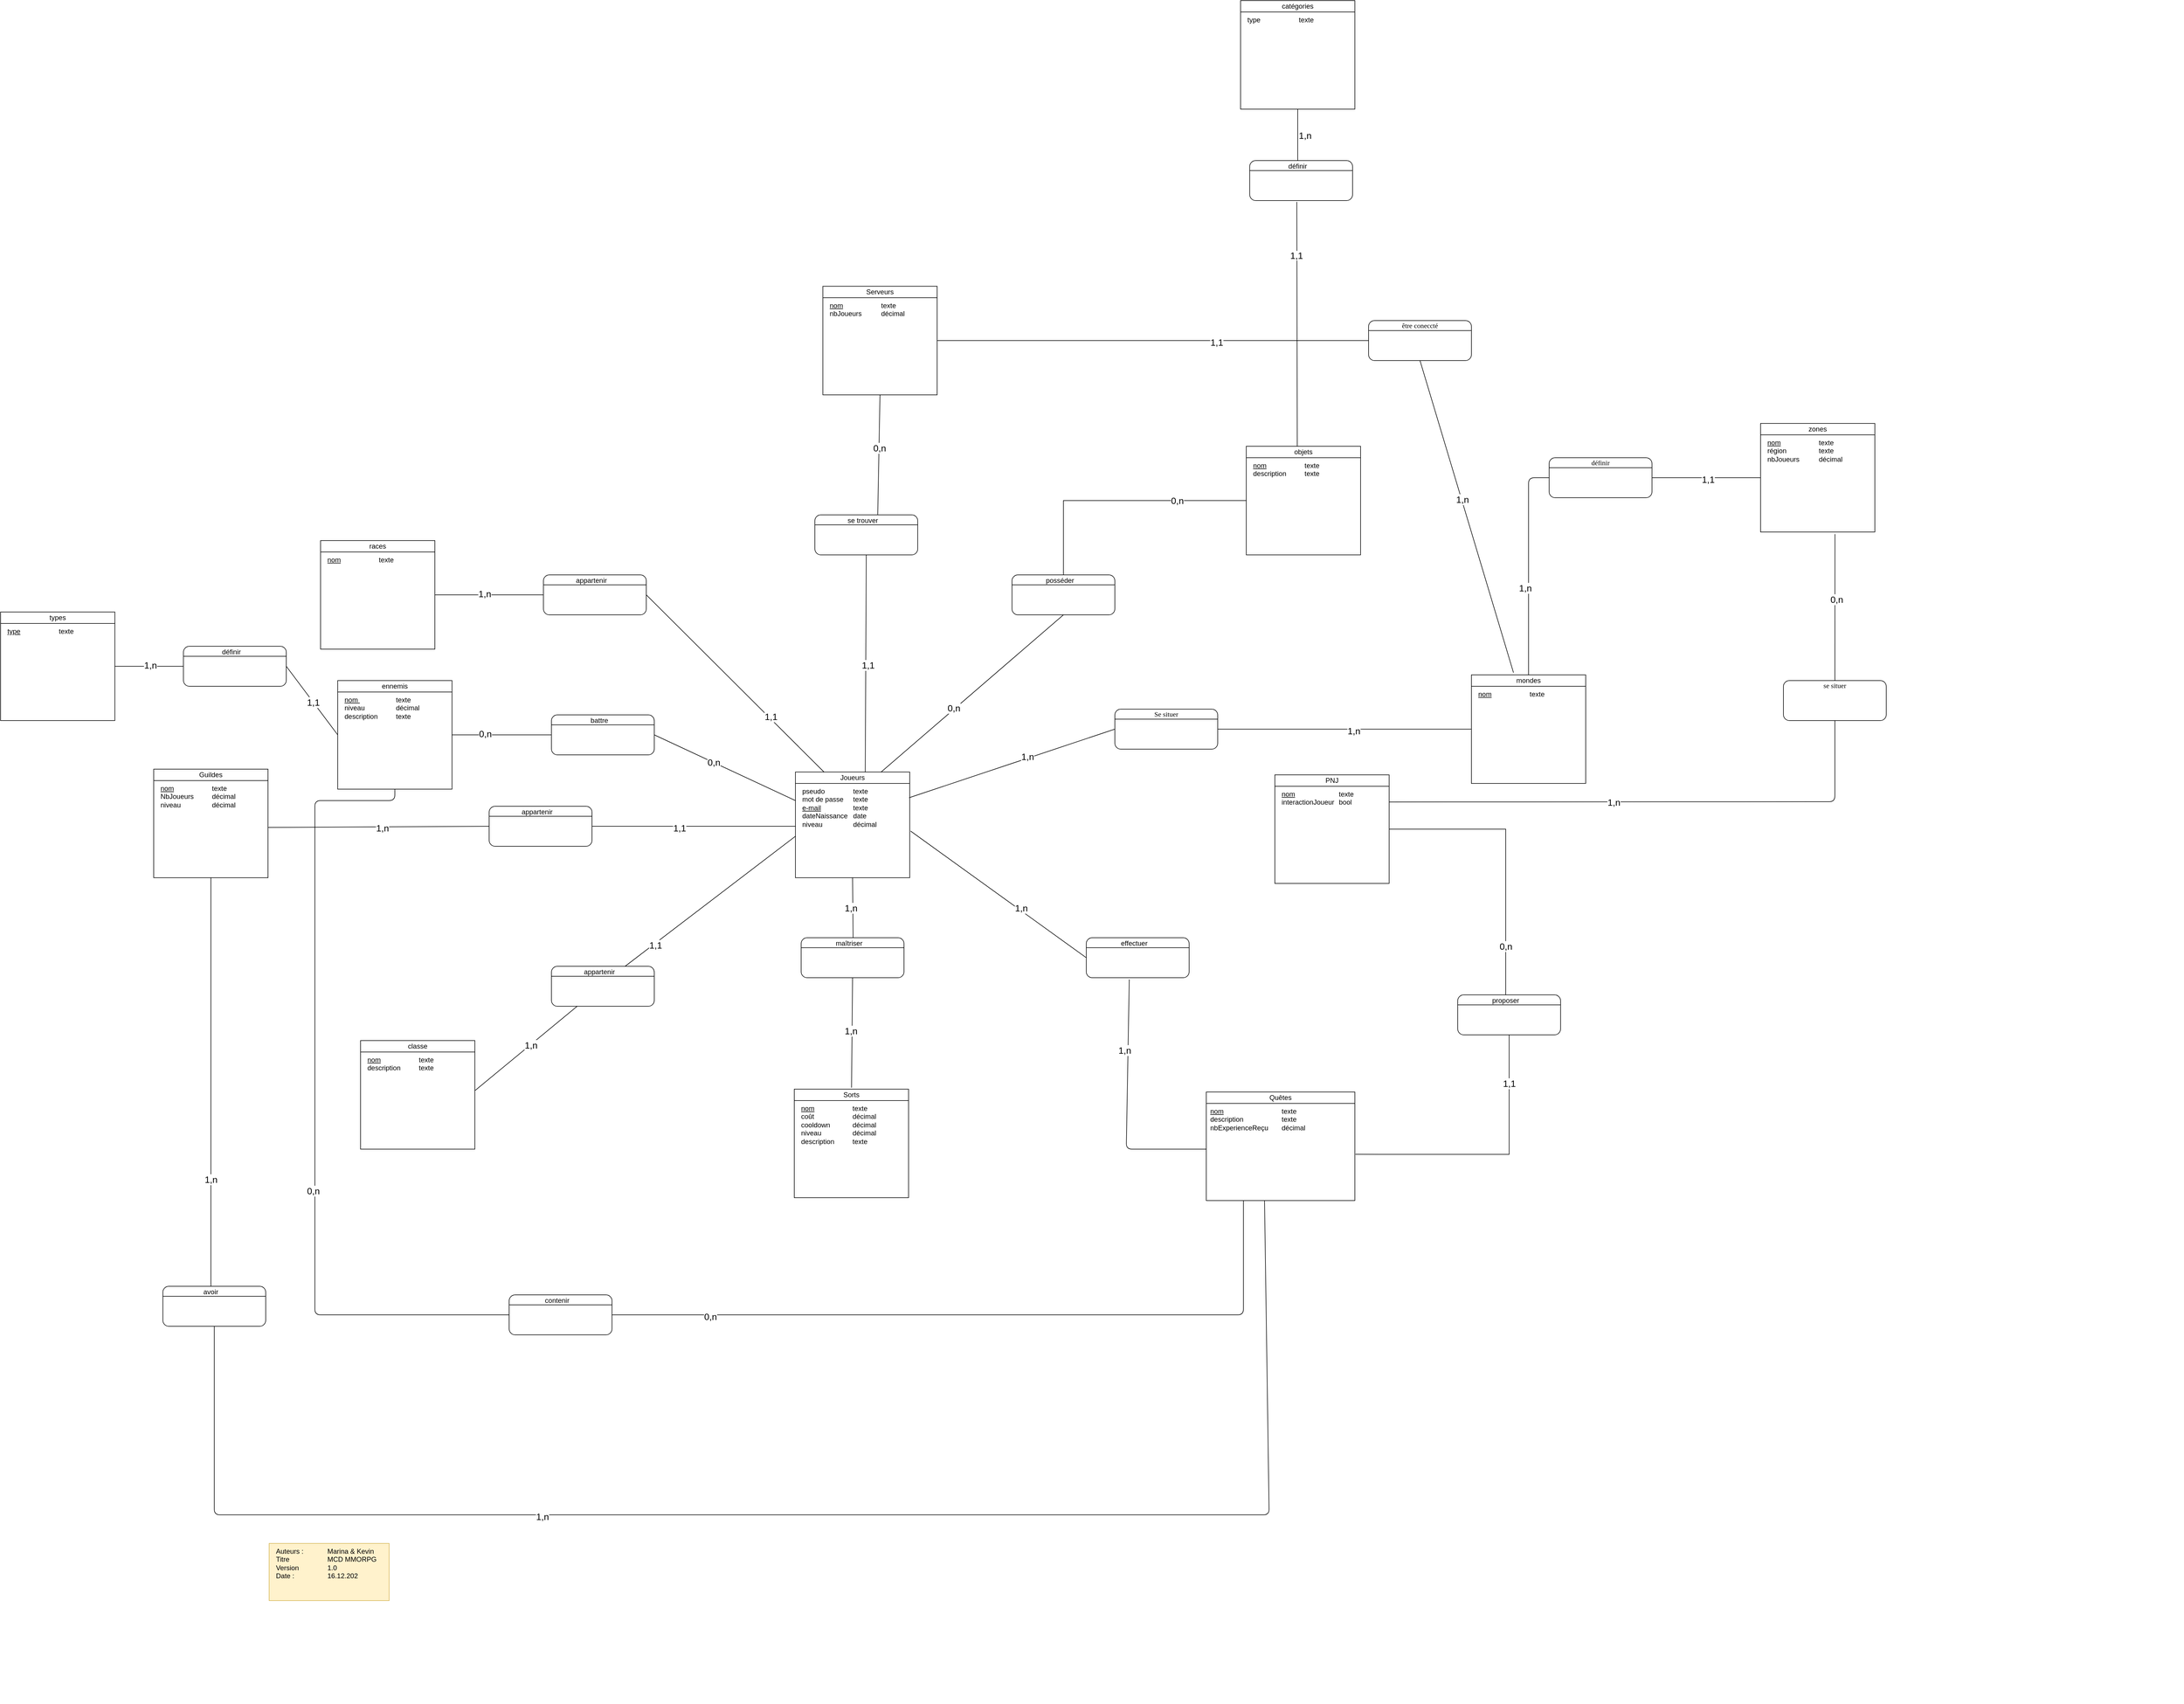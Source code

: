 <mxfile version="13.9.9" type="device"><diagram name="Page-1" id="2ca16b54-16f6-2749-3443-fa8db7711227"><mxGraphModel dx="3873" dy="2714" grid="1" gridSize="10" guides="1" tooltips="1" connect="1" arrows="1" fold="1" page="1" pageScale="1" pageWidth="1100" pageHeight="850" background="#ffffff" math="0" shadow="0"><root><mxCell id="0"/><mxCell id="1" parent="0"/><mxCell id="2ed32ef02a7f4228-1" value="&lt;div style=&quot;box-sizing: border-box ; width: 100% ; padding: 2px&quot;&gt;&lt;br&gt;&lt;/div&gt;" style="verticalAlign=top;align=center;overflow=fill;html=1;rounded=0;shadow=0;comic=0;labelBackgroundColor=none;strokeColor=#000000;strokeWidth=1;fillColor=#ffffff;fontFamily=Verdana;fontSize=12;fontColor=#000000;" parent="1" vertex="1"><mxGeometry x="91" y="105" width="200" height="180" as="geometry"/></mxCell><mxCell id="Gy9qdy7r6_L6vcuzWhop-12" value="&lt;div style=&quot;box-sizing: border-box ; width: 100% ; padding: 2px&quot;&gt;&lt;br&gt;&lt;/div&gt;" style="verticalAlign=top;align=center;overflow=fill;html=1;rounded=1;shadow=0;comic=0;labelBackgroundColor=none;strokeColor=#000000;strokeWidth=1;fillColor=#ffffff;fontFamily=Verdana;fontSize=12;fontColor=#000000;" parent="1" vertex="1"><mxGeometry x="470" y="-245" width="180" height="70" as="geometry"/></mxCell><mxCell id="Gy9qdy7r6_L6vcuzWhop-17" value="" style="edgeStyle=orthogonalEdgeStyle;rounded=0;orthogonalLoop=1;jettySize=auto;html=1;startArrow=none;startFill=0;endArrow=none;endFill=0;" parent="1" source="Gy9qdy7r6_L6vcuzWhop-16" target="Gy9qdy7r6_L6vcuzWhop-12" edge="1"><mxGeometry relative="1" as="geometry"/></mxCell><mxCell id="Gy9qdy7r6_L6vcuzWhop-19" value="0,n" style="text;html=1;resizable=0;points=[];align=center;verticalAlign=middle;labelBackgroundColor=#ffffff;fontSize=16;" parent="Gy9qdy7r6_L6vcuzWhop-17" vertex="1" connectable="0"><mxGeometry x="-0.646" relative="1" as="geometry"><mxPoint x="-42" as="offset"/></mxGeometry></mxCell><mxCell id="Gy9qdy7r6_L6vcuzWhop-16" value="&lt;div style=&quot;box-sizing: border-box ; width: 100% ; padding: 2px&quot;&gt;&lt;br&gt;&lt;/div&gt;" style="verticalAlign=top;align=center;overflow=fill;html=1;rounded=0;shadow=0;comic=0;labelBackgroundColor=none;strokeColor=#000000;strokeWidth=1;fillColor=#ffffff;fontFamily=Verdana;fontSize=12;fontColor=#000000;" parent="1" vertex="1"><mxGeometry x="880" y="-470" width="200" height="190" as="geometry"/></mxCell><mxCell id="SjU_2BTI9DgWFUzOwO9X-2" value="Joueurs" style="rounded=0;whiteSpace=wrap;html=1;" parent="1" vertex="1"><mxGeometry x="91" y="100" width="200" height="20" as="geometry"/></mxCell><mxCell id="SjU_2BTI9DgWFUzOwO9X-3" value="objets" style="rounded=0;whiteSpace=wrap;html=1;" parent="1" vertex="1"><mxGeometry x="880" y="-470" width="200" height="20" as="geometry"/></mxCell><mxCell id="SjU_2BTI9DgWFUzOwO9X-4" value="pseudo&lt;br&gt;mot de passe&lt;br&gt;&lt;u&gt;e-mail&lt;/u&gt;&lt;br&gt;dateNaissance&lt;br&gt;niveau" style="text;html=1;strokeColor=none;fillColor=none;align=left;verticalAlign=top;whiteSpace=wrap;rounded=0;" parent="1" vertex="1"><mxGeometry x="101" y="120" width="90" height="150" as="geometry"/></mxCell><mxCell id="SjU_2BTI9DgWFUzOwO9X-6" value="texte&lt;br&gt;texte&lt;br&gt;texte&lt;br&gt;date&lt;br&gt;décimal" style="text;html=1;strokeColor=none;fillColor=none;align=left;verticalAlign=top;whiteSpace=wrap;rounded=0;" parent="1" vertex="1"><mxGeometry x="190" y="120" width="100" height="100" as="geometry"/></mxCell><mxCell id="SjU_2BTI9DgWFUzOwO9X-8" value="&lt;u&gt;nom&lt;/u&gt;&lt;br&gt;description" style="text;html=1;strokeColor=none;fillColor=none;align=left;verticalAlign=top;whiteSpace=wrap;rounded=0;" parent="1" vertex="1"><mxGeometry x="890" y="-450" width="90" height="20" as="geometry"/></mxCell><mxCell id="SjU_2BTI9DgWFUzOwO9X-10" value="texte&lt;br&gt;texte" style="text;html=1;strokeColor=none;fillColor=none;align=left;verticalAlign=top;whiteSpace=wrap;rounded=0;" parent="1" vertex="1"><mxGeometry x="980" y="-450" width="100" height="20" as="geometry"/></mxCell><mxCell id="SjU_2BTI9DgWFUzOwO9X-13" value="" style="endArrow=none;html=1;entryX=1;entryY=0.25;entryDx=0;entryDy=0;exitX=0;exitY=0.25;exitDx=0;exitDy=0;" parent="1" source="Gy9qdy7r6_L6vcuzWhop-12" target="Gy9qdy7r6_L6vcuzWhop-12" edge="1"><mxGeometry width="50" height="50" relative="1" as="geometry"><mxPoint x="190" y="-95" as="sourcePoint"/><mxPoint x="240" y="-145" as="targetPoint"/></mxGeometry></mxCell><mxCell id="SjU_2BTI9DgWFUzOwO9X-14" value="posséder" style="text;html=1;strokeColor=none;fillColor=none;align=center;verticalAlign=middle;whiteSpace=wrap;rounded=0;" parent="1" vertex="1"><mxGeometry x="494" y="-245" width="120" height="20" as="geometry"/></mxCell><mxCell id="WRaERu29MD1N_RC0oyBU-7" value="&lt;div style=&quot;box-sizing: border-box ; width: 100% ; padding: 2px&quot;&gt;&lt;br&gt;&lt;/div&gt;" style="verticalAlign=top;align=center;overflow=fill;html=1;rounded=1;shadow=0;comic=0;labelBackgroundColor=none;strokeColor=#000000;strokeWidth=1;fillColor=#ffffff;fontFamily=Verdana;fontSize=12;fontColor=#000000;" parent="1" vertex="1"><mxGeometry x="-336" y="440" width="180" height="70" as="geometry"/></mxCell><mxCell id="WRaERu29MD1N_RC0oyBU-8" value="" style="endArrow=none;html=1;entryX=1;entryY=0.25;entryDx=0;entryDy=0;exitX=0;exitY=0.25;exitDx=0;exitDy=0;" parent="1" source="WRaERu29MD1N_RC0oyBU-7" target="WRaERu29MD1N_RC0oyBU-7" edge="1"><mxGeometry width="50" height="50" relative="1" as="geometry"><mxPoint x="-616" y="590" as="sourcePoint"/><mxPoint x="-566" y="540" as="targetPoint"/></mxGeometry></mxCell><mxCell id="WRaERu29MD1N_RC0oyBU-9" value="appartenir" style="text;html=1;strokeColor=none;fillColor=none;align=center;verticalAlign=middle;whiteSpace=wrap;rounded=0;" parent="1" vertex="1"><mxGeometry x="-312" y="440" width="120" height="20" as="geometry"/></mxCell><mxCell id="WRaERu29MD1N_RC0oyBU-10" value="&lt;div style=&quot;box-sizing: border-box ; width: 100% ; padding: 2px&quot;&gt;&lt;br&gt;&lt;/div&gt;" style="verticalAlign=top;align=center;overflow=fill;html=1;rounded=0;shadow=0;comic=0;labelBackgroundColor=none;strokeColor=#000000;strokeWidth=1;fillColor=#ffffff;fontFamily=Verdana;fontSize=12;fontColor=#000000;" parent="1" vertex="1"><mxGeometry x="89" y="655" width="200" height="190" as="geometry"/></mxCell><mxCell id="WRaERu29MD1N_RC0oyBU-11" value="Sorts" style="rounded=0;whiteSpace=wrap;html=1;" parent="1" vertex="1"><mxGeometry x="89" y="655" width="200" height="20" as="geometry"/></mxCell><mxCell id="WRaERu29MD1N_RC0oyBU-12" value="&lt;u&gt;nom&lt;/u&gt;&lt;br&gt;coût&lt;br&gt;cooldown&lt;br&gt;niveau&lt;br&gt;description" style="text;html=1;strokeColor=none;fillColor=none;align=left;verticalAlign=top;whiteSpace=wrap;rounded=0;" parent="1" vertex="1"><mxGeometry x="99" y="675" width="90" height="20" as="geometry"/></mxCell><mxCell id="WRaERu29MD1N_RC0oyBU-13" value="texte&lt;br&gt;décimal&lt;br&gt;décimal&lt;br&gt;décimal&lt;br&gt;texte" style="text;html=1;strokeColor=none;fillColor=none;align=left;verticalAlign=top;whiteSpace=wrap;rounded=0;" parent="1" vertex="1"><mxGeometry x="189" y="675" width="100" height="20" as="geometry"/></mxCell><mxCell id="WRaERu29MD1N_RC0oyBU-23" value="&lt;div style=&quot;box-sizing: border-box ; width: 100% ; padding: 2px&quot;&gt;&lt;br&gt;&lt;/div&gt;" style="verticalAlign=top;align=center;overflow=fill;html=1;rounded=0;shadow=0;comic=0;labelBackgroundColor=none;strokeColor=#000000;strokeWidth=1;fillColor=#ffffff;fontFamily=Verdana;fontSize=12;fontColor=#000000;" parent="1" vertex="1"><mxGeometry x="-1032" y="95" width="200" height="190" as="geometry"/></mxCell><mxCell id="WRaERu29MD1N_RC0oyBU-24" value="Guildes" style="rounded=0;whiteSpace=wrap;html=1;" parent="1" vertex="1"><mxGeometry x="-1032" y="95" width="200" height="20" as="geometry"/></mxCell><mxCell id="WRaERu29MD1N_RC0oyBU-25" value="&lt;u&gt;nom&lt;/u&gt;&lt;br&gt;NbJoueurs&lt;br&gt;niveau" style="text;html=1;strokeColor=none;fillColor=none;align=left;verticalAlign=top;whiteSpace=wrap;rounded=0;" parent="1" vertex="1"><mxGeometry x="-1022" y="115" width="90" height="20" as="geometry"/></mxCell><mxCell id="WRaERu29MD1N_RC0oyBU-26" value="texte&lt;br&gt;décimal&lt;br&gt;décimal&lt;br&gt;" style="text;html=1;strokeColor=none;fillColor=none;align=left;verticalAlign=top;whiteSpace=wrap;rounded=0;" parent="1" vertex="1"><mxGeometry x="-932" y="115" width="100" height="20" as="geometry"/></mxCell><mxCell id="WRaERu29MD1N_RC0oyBU-27" value="&lt;div style=&quot;box-sizing: border-box ; width: 100% ; padding: 2px&quot;&gt;&lt;br&gt;&lt;/div&gt;" style="verticalAlign=top;align=center;overflow=fill;html=1;rounded=1;shadow=0;comic=0;labelBackgroundColor=none;strokeColor=#000000;strokeWidth=1;fillColor=#ffffff;fontFamily=Verdana;fontSize=12;fontColor=#000000;" parent="1" vertex="1"><mxGeometry x="-445" y="160" width="180" height="70" as="geometry"/></mxCell><mxCell id="WRaERu29MD1N_RC0oyBU-28" value="" style="endArrow=none;html=1;entryX=1;entryY=0.25;entryDx=0;entryDy=0;exitX=0;exitY=0.25;exitDx=0;exitDy=0;" parent="1" source="WRaERu29MD1N_RC0oyBU-27" target="WRaERu29MD1N_RC0oyBU-27" edge="1"><mxGeometry width="50" height="50" relative="1" as="geometry"><mxPoint x="-725" y="310" as="sourcePoint"/><mxPoint x="-675" y="260" as="targetPoint"/></mxGeometry></mxCell><mxCell id="WRaERu29MD1N_RC0oyBU-29" value="appartenir" style="text;html=1;strokeColor=none;fillColor=none;align=center;verticalAlign=middle;whiteSpace=wrap;rounded=0;" parent="1" vertex="1"><mxGeometry x="-421" y="160" width="120" height="20" as="geometry"/></mxCell><mxCell id="WRaERu29MD1N_RC0oyBU-30" value="&lt;div style=&quot;box-sizing: border-box ; width: 100% ; padding: 2px&quot;&gt;&lt;br&gt;&lt;/div&gt;" style="verticalAlign=top;align=center;overflow=fill;html=1;rounded=0;shadow=0;comic=0;labelBackgroundColor=none;strokeColor=#000000;strokeWidth=1;fillColor=#ffffff;fontFamily=Verdana;fontSize=12;fontColor=#000000;" parent="1" vertex="1"><mxGeometry x="139" y="-750" width="200" height="190" as="geometry"/></mxCell><mxCell id="WRaERu29MD1N_RC0oyBU-31" value="Serveurs" style="rounded=0;whiteSpace=wrap;html=1;" parent="1" vertex="1"><mxGeometry x="139" y="-750" width="200" height="20" as="geometry"/></mxCell><mxCell id="WRaERu29MD1N_RC0oyBU-32" value="&lt;u&gt;nom&lt;/u&gt;&lt;br&gt;nbJoueurs" style="text;html=1;strokeColor=none;fillColor=none;align=left;verticalAlign=top;whiteSpace=wrap;rounded=0;" parent="1" vertex="1"><mxGeometry x="149" y="-730" width="90" height="20" as="geometry"/></mxCell><mxCell id="WRaERu29MD1N_RC0oyBU-33" value="texte&lt;br&gt;décimal" style="text;html=1;strokeColor=none;fillColor=none;align=left;verticalAlign=top;whiteSpace=wrap;rounded=0;" parent="1" vertex="1"><mxGeometry x="239" y="-730" width="100" height="20" as="geometry"/></mxCell><mxCell id="WRaERu29MD1N_RC0oyBU-34" value="&lt;div style=&quot;box-sizing: border-box ; width: 100% ; padding: 2px&quot;&gt;&lt;br&gt;&lt;/div&gt;" style="verticalAlign=top;align=center;overflow=fill;html=1;rounded=0;shadow=0;comic=0;labelBackgroundColor=none;strokeColor=#000000;strokeWidth=1;fillColor=#ffffff;fontFamily=Verdana;fontSize=12;fontColor=#000000;" parent="1" vertex="1"><mxGeometry x="810" y="660" width="260" height="190" as="geometry"/></mxCell><mxCell id="WRaERu29MD1N_RC0oyBU-35" value="Quêtes" style="rounded=0;whiteSpace=wrap;html=1;" parent="1" vertex="1"><mxGeometry x="810" y="660" width="260" height="20" as="geometry"/></mxCell><mxCell id="WRaERu29MD1N_RC0oyBU-36" value="&lt;u&gt;nom&lt;/u&gt;&lt;br&gt;description&lt;br&gt;nbExperienceReçu" style="text;html=1;strokeColor=none;fillColor=none;align=left;verticalAlign=top;whiteSpace=wrap;rounded=0;" parent="1" vertex="1"><mxGeometry x="815" y="680" width="140" height="20" as="geometry"/></mxCell><mxCell id="WRaERu29MD1N_RC0oyBU-37" value="texte&lt;br&gt;texte&lt;br&gt;décimal" style="text;html=1;strokeColor=none;fillColor=none;align=left;verticalAlign=top;whiteSpace=wrap;rounded=0;" parent="1" vertex="1"><mxGeometry x="940" y="680" width="100" height="20" as="geometry"/></mxCell><mxCell id="WRaERu29MD1N_RC0oyBU-54" value="&lt;div style=&quot;box-sizing: border-box ; width: 100% ; padding: 2px&quot;&gt;&lt;br&gt;&lt;/div&gt;" style="verticalAlign=top;align=center;overflow=fill;html=1;rounded=0;shadow=0;comic=0;labelBackgroundColor=none;strokeColor=#000000;strokeWidth=1;fillColor=#ffffff;fontFamily=Verdana;fontSize=12;fontColor=#000000;" parent="1" vertex="1"><mxGeometry x="930" y="105" width="200" height="190" as="geometry"/></mxCell><mxCell id="WRaERu29MD1N_RC0oyBU-55" value="PNJ" style="rounded=0;whiteSpace=wrap;html=1;" parent="1" vertex="1"><mxGeometry x="930" y="105" width="200" height="20" as="geometry"/></mxCell><mxCell id="WRaERu29MD1N_RC0oyBU-56" value="&lt;u&gt;nom&lt;br&gt;&lt;/u&gt;interactionJoueur" style="text;html=1;strokeColor=none;fillColor=none;align=left;verticalAlign=top;whiteSpace=wrap;rounded=0;" parent="1" vertex="1"><mxGeometry x="940" y="125" width="90" height="20" as="geometry"/></mxCell><mxCell id="WRaERu29MD1N_RC0oyBU-57" value="texte&lt;br&gt;bool&lt;br&gt;" style="text;html=1;strokeColor=none;fillColor=none;align=left;verticalAlign=top;whiteSpace=wrap;rounded=0;" parent="1" vertex="1"><mxGeometry x="1040" y="125" width="100" height="20" as="geometry"/></mxCell><mxCell id="WRaERu29MD1N_RC0oyBU-58" value="&lt;div style=&quot;box-sizing: border-box ; width: 100% ; padding: 2px&quot;&gt;&lt;br&gt;&lt;/div&gt;" style="verticalAlign=top;align=center;overflow=fill;html=1;rounded=0;shadow=0;comic=0;labelBackgroundColor=none;strokeColor=#000000;strokeWidth=1;fillColor=#ffffff;fontFamily=Verdana;fontSize=12;fontColor=#000000;" parent="1" vertex="1"><mxGeometry x="-740" y="-305" width="200" height="190" as="geometry"/></mxCell><mxCell id="WRaERu29MD1N_RC0oyBU-59" value="races" style="rounded=0;whiteSpace=wrap;html=1;" parent="1" vertex="1"><mxGeometry x="-740" y="-305" width="200" height="20" as="geometry"/></mxCell><mxCell id="WRaERu29MD1N_RC0oyBU-60" value="&lt;u&gt;nom&lt;/u&gt;&lt;br&gt;" style="text;html=1;strokeColor=none;fillColor=none;align=left;verticalAlign=top;whiteSpace=wrap;rounded=0;" parent="1" vertex="1"><mxGeometry x="-730" y="-285" width="90" height="20" as="geometry"/></mxCell><mxCell id="WRaERu29MD1N_RC0oyBU-61" value="texte&lt;br&gt;" style="text;html=1;strokeColor=none;fillColor=none;align=left;verticalAlign=top;whiteSpace=wrap;rounded=0;" parent="1" vertex="1"><mxGeometry x="-640" y="-285" width="100" height="20" as="geometry"/></mxCell><mxCell id="WRaERu29MD1N_RC0oyBU-62" value="&lt;div style=&quot;box-sizing: border-box ; width: 100% ; padding: 2px&quot;&gt;&lt;br&gt;&lt;/div&gt;" style="verticalAlign=top;align=center;overflow=fill;html=1;rounded=0;shadow=0;comic=0;labelBackgroundColor=none;strokeColor=#000000;strokeWidth=1;fillColor=#ffffff;fontFamily=Verdana;fontSize=12;fontColor=#000000;" parent="1" vertex="1"><mxGeometry x="-670" y="570" width="200" height="190" as="geometry"/></mxCell><mxCell id="WRaERu29MD1N_RC0oyBU-63" value="classe" style="rounded=0;whiteSpace=wrap;html=1;" parent="1" vertex="1"><mxGeometry x="-670" y="570" width="200" height="20" as="geometry"/></mxCell><mxCell id="WRaERu29MD1N_RC0oyBU-64" value="&lt;u&gt;nom&lt;/u&gt;&lt;br&gt;description" style="text;html=1;strokeColor=none;fillColor=none;align=left;verticalAlign=top;whiteSpace=wrap;rounded=0;" parent="1" vertex="1"><mxGeometry x="-660" y="590" width="90" height="20" as="geometry"/></mxCell><mxCell id="WRaERu29MD1N_RC0oyBU-65" value="texte&lt;br&gt;texte" style="text;html=1;strokeColor=none;fillColor=none;align=left;verticalAlign=top;whiteSpace=wrap;rounded=0;" parent="1" vertex="1"><mxGeometry x="-570" y="590" width="100" height="20" as="geometry"/></mxCell><mxCell id="WRaERu29MD1N_RC0oyBU-67" value="" style="endArrow=none;html=1;entryX=0;entryY=0.5;entryDx=0;entryDy=0;exitX=1;exitY=0.537;exitDx=0;exitDy=0;exitPerimeter=0;" parent="1" source="WRaERu29MD1N_RC0oyBU-23" target="WRaERu29MD1N_RC0oyBU-27" edge="1"><mxGeometry width="50" height="50" relative="1" as="geometry"><mxPoint x="-640" y="500" as="sourcePoint"/><mxPoint x="-590" y="450" as="targetPoint"/></mxGeometry></mxCell><mxCell id="WRaERu29MD1N_RC0oyBU-68" value="" style="endArrow=none;html=1;entryX=0;entryY=0.5;entryDx=0;entryDy=0;exitX=1;exitY=0.5;exitDx=0;exitDy=0;" parent="1" source="WRaERu29MD1N_RC0oyBU-27" target="2ed32ef02a7f4228-1" edge="1"><mxGeometry width="50" height="50" relative="1" as="geometry"><mxPoint x="-450" y="500" as="sourcePoint"/><mxPoint x="-400" y="450" as="targetPoint"/></mxGeometry></mxCell><mxCell id="WRaERu29MD1N_RC0oyBU-77" value="" style="endArrow=none;html=1;entryX=-0.001;entryY=0.598;entryDx=0;entryDy=0;entryPerimeter=0;exitX=0.874;exitY=0.003;exitDx=0;exitDy=0;exitPerimeter=0;" parent="1" source="WRaERu29MD1N_RC0oyBU-9" target="2ed32ef02a7f4228-1" edge="1"><mxGeometry width="50" height="50" relative="1" as="geometry"><mxPoint x="-50" y="340" as="sourcePoint"/><mxPoint x="50" y="230" as="targetPoint"/><Array as="points"/></mxGeometry></mxCell><mxCell id="WRaERu29MD1N_RC0oyBU-78" value="" style="endArrow=none;html=1;exitX=1.003;exitY=0.459;exitDx=0;exitDy=0;exitPerimeter=0;entryX=0.25;entryY=1;entryDx=0;entryDy=0;" parent="1" source="WRaERu29MD1N_RC0oyBU-62" target="WRaERu29MD1N_RC0oyBU-7" edge="1"><mxGeometry width="50" height="50" relative="1" as="geometry"><mxPoint x="-580" y="520" as="sourcePoint"/><mxPoint x="-200" y="420" as="targetPoint"/></mxGeometry></mxCell><mxCell id="WRaERu29MD1N_RC0oyBU-79" value="&lt;div style=&quot;box-sizing: border-box ; width: 100% ; padding: 2px&quot;&gt;&lt;br&gt;&lt;/div&gt;" style="verticalAlign=top;align=center;overflow=fill;html=1;rounded=0;shadow=0;comic=0;labelBackgroundColor=none;strokeColor=#000000;strokeWidth=1;fillColor=#ffffff;fontFamily=Verdana;fontSize=12;fontColor=#000000;" parent="1" vertex="1"><mxGeometry x="1274" y="-70" width="200" height="190" as="geometry"/></mxCell><mxCell id="WRaERu29MD1N_RC0oyBU-80" value="mondes" style="rounded=0;whiteSpace=wrap;html=1;" parent="1" vertex="1"><mxGeometry x="1274" y="-70" width="200" height="20" as="geometry"/></mxCell><mxCell id="WRaERu29MD1N_RC0oyBU-81" value="&lt;u&gt;nom&lt;/u&gt;" style="text;html=1;strokeColor=none;fillColor=none;align=left;verticalAlign=top;whiteSpace=wrap;rounded=0;" parent="1" vertex="1"><mxGeometry x="1284" y="-50" width="90" height="20" as="geometry"/></mxCell><mxCell id="WRaERu29MD1N_RC0oyBU-82" value="texte&lt;br&gt;" style="text;html=1;strokeColor=none;fillColor=none;align=left;verticalAlign=top;whiteSpace=wrap;rounded=0;" parent="1" vertex="1"><mxGeometry x="1374" y="-50" width="100" height="20" as="geometry"/></mxCell><mxCell id="WRaERu29MD1N_RC0oyBU-91" value="&lt;div style=&quot;box-sizing: border-box ; width: 100% ; padding: 2px&quot;&gt;&lt;br&gt;&lt;/div&gt;" style="verticalAlign=top;align=center;overflow=fill;html=1;rounded=1;shadow=0;comic=0;labelBackgroundColor=none;strokeColor=#000000;strokeWidth=1;fillColor=#ffffff;fontFamily=Verdana;fontSize=12;fontColor=#000000;" parent="1" vertex="1"><mxGeometry x="-350" y="-245" width="180" height="70" as="geometry"/></mxCell><mxCell id="WRaERu29MD1N_RC0oyBU-92" value="" style="endArrow=none;html=1;entryX=1;entryY=0.25;entryDx=0;entryDy=0;exitX=0;exitY=0.25;exitDx=0;exitDy=0;" parent="1" source="WRaERu29MD1N_RC0oyBU-91" target="WRaERu29MD1N_RC0oyBU-91" edge="1"><mxGeometry width="50" height="50" relative="1" as="geometry"><mxPoint x="-630" y="-95" as="sourcePoint"/><mxPoint x="-580" y="-145" as="targetPoint"/></mxGeometry></mxCell><mxCell id="WRaERu29MD1N_RC0oyBU-93" value="appartenir" style="text;html=1;strokeColor=none;fillColor=none;align=center;verticalAlign=middle;whiteSpace=wrap;rounded=0;" parent="1" vertex="1"><mxGeometry x="-326" y="-245" width="120" height="20" as="geometry"/></mxCell><mxCell id="WRaERu29MD1N_RC0oyBU-94" value="" style="endArrow=none;html=1;entryX=0;entryY=0.5;entryDx=0;entryDy=0;exitX=1;exitY=0.5;exitDx=0;exitDy=0;" parent="1" source="WRaERu29MD1N_RC0oyBU-58" target="WRaERu29MD1N_RC0oyBU-91" edge="1"><mxGeometry width="50" height="50" relative="1" as="geometry"><mxPoint x="-190" y="160" as="sourcePoint"/><mxPoint x="-140" y="110" as="targetPoint"/></mxGeometry></mxCell><mxCell id="WRaERu29MD1N_RC0oyBU-95" value="" style="endArrow=none;html=1;entryX=0.25;entryY=0;entryDx=0;entryDy=0;exitX=1;exitY=0.5;exitDx=0;exitDy=0;" parent="1" source="WRaERu29MD1N_RC0oyBU-91" target="SjU_2BTI9DgWFUzOwO9X-2" edge="1"><mxGeometry width="50" height="50" relative="1" as="geometry"><mxPoint x="-210" y="160" as="sourcePoint"/><mxPoint x="-160" y="110" as="targetPoint"/><Array as="points"/></mxGeometry></mxCell><mxCell id="WRaERu29MD1N_RC0oyBU-96" value="&lt;div style=&quot;box-sizing: border-box ; width: 100% ; padding: 2px&quot;&gt;&lt;br&gt;&lt;/div&gt;" style="verticalAlign=top;align=center;overflow=fill;html=1;rounded=1;shadow=0;comic=0;labelBackgroundColor=none;strokeColor=#000000;strokeWidth=1;fillColor=#ffffff;fontFamily=Verdana;fontSize=12;fontColor=#000000;" parent="1" vertex="1"><mxGeometry x="101" y="390" width="180" height="70" as="geometry"/></mxCell><mxCell id="WRaERu29MD1N_RC0oyBU-97" value="" style="endArrow=none;html=1;entryX=1;entryY=0.25;entryDx=0;entryDy=0;exitX=0;exitY=0.25;exitDx=0;exitDy=0;" parent="1" source="WRaERu29MD1N_RC0oyBU-96" target="WRaERu29MD1N_RC0oyBU-96" edge="1"><mxGeometry width="50" height="50" relative="1" as="geometry"><mxPoint x="-179" y="540" as="sourcePoint"/><mxPoint x="-129" y="490" as="targetPoint"/></mxGeometry></mxCell><mxCell id="WRaERu29MD1N_RC0oyBU-98" value="maîtriser" style="text;html=1;strokeColor=none;fillColor=none;align=center;verticalAlign=middle;whiteSpace=wrap;rounded=0;" parent="1" vertex="1"><mxGeometry x="125" y="390" width="120" height="20" as="geometry"/></mxCell><mxCell id="WRaERu29MD1N_RC0oyBU-99" value="" style="endArrow=none;html=1;entryX=0.5;entryY=1;entryDx=0;entryDy=0;exitX=0.558;exitY=0;exitDx=0;exitDy=0;exitPerimeter=0;" parent="1" source="WRaERu29MD1N_RC0oyBU-98" target="2ed32ef02a7f4228-1" edge="1"><mxGeometry width="50" height="50" relative="1" as="geometry"><mxPoint x="70" y="610" as="sourcePoint"/><mxPoint x="120" y="560" as="targetPoint"/></mxGeometry></mxCell><mxCell id="WRaERu29MD1N_RC0oyBU-101" value="&lt;div style=&quot;box-sizing: border-box ; width: 100% ; padding: 2px&quot;&gt;&lt;br&gt;&lt;/div&gt;" style="verticalAlign=top;align=center;overflow=fill;html=1;rounded=1;shadow=0;comic=0;labelBackgroundColor=none;strokeColor=#000000;strokeWidth=1;fillColor=#ffffff;fontFamily=Verdana;fontSize=12;fontColor=#000000;" parent="1" vertex="1"><mxGeometry x="125" y="-350" width="180" height="70" as="geometry"/></mxCell><mxCell id="WRaERu29MD1N_RC0oyBU-102" value="" style="endArrow=none;html=1;entryX=1;entryY=0.25;entryDx=0;entryDy=0;exitX=0;exitY=0.25;exitDx=0;exitDy=0;" parent="1" source="WRaERu29MD1N_RC0oyBU-101" target="WRaERu29MD1N_RC0oyBU-101" edge="1"><mxGeometry width="50" height="50" relative="1" as="geometry"><mxPoint x="-155" y="-200" as="sourcePoint"/><mxPoint x="-105" y="-250" as="targetPoint"/></mxGeometry></mxCell><mxCell id="WRaERu29MD1N_RC0oyBU-103" value="se trouver" style="text;html=1;strokeColor=none;fillColor=none;align=center;verticalAlign=middle;whiteSpace=wrap;rounded=0;" parent="1" vertex="1"><mxGeometry x="149" y="-350" width="120" height="20" as="geometry"/></mxCell><mxCell id="WRaERu29MD1N_RC0oyBU-106" value="&lt;div style=&quot;box-sizing: border-box ; width: 100% ; padding: 2px&quot;&gt;&lt;br&gt;&lt;/div&gt;" style="verticalAlign=top;align=center;overflow=fill;html=1;rounded=1;shadow=0;comic=0;labelBackgroundColor=none;strokeColor=#000000;strokeWidth=1;fillColor=#ffffff;fontFamily=Verdana;fontSize=12;fontColor=#000000;" parent="1" vertex="1"><mxGeometry x="600" y="390" width="180" height="70" as="geometry"/></mxCell><mxCell id="WRaERu29MD1N_RC0oyBU-107" value="" style="endArrow=none;html=1;entryX=1;entryY=0.25;entryDx=0;entryDy=0;exitX=0;exitY=0.25;exitDx=0;exitDy=0;" parent="1" source="WRaERu29MD1N_RC0oyBU-106" target="WRaERu29MD1N_RC0oyBU-106" edge="1"><mxGeometry width="50" height="50" relative="1" as="geometry"><mxPoint x="320" y="540" as="sourcePoint"/><mxPoint x="370" y="490" as="targetPoint"/></mxGeometry></mxCell><mxCell id="WRaERu29MD1N_RC0oyBU-108" value="effectuer" style="text;html=1;strokeColor=none;fillColor=none;align=center;verticalAlign=middle;whiteSpace=wrap;rounded=0;" parent="1" vertex="1"><mxGeometry x="624" y="390" width="120" height="20" as="geometry"/></mxCell><mxCell id="WRaERu29MD1N_RC0oyBU-109" value="" style="endArrow=none;html=1;entryX=0.418;entryY=1.043;entryDx=0;entryDy=0;entryPerimeter=0;exitX=0;exitY=0.526;exitDx=0;exitDy=0;exitPerimeter=0;" parent="1" source="WRaERu29MD1N_RC0oyBU-34" target="WRaERu29MD1N_RC0oyBU-106" edge="1"><mxGeometry width="50" height="50" relative="1" as="geometry"><mxPoint x="760" y="217" as="sourcePoint"/><mxPoint x="300.5" y="217.7" as="targetPoint"/><Array as="points"><mxPoint x="670" y="760"/></Array></mxGeometry></mxCell><mxCell id="WRaERu29MD1N_RC0oyBU-111" value="" style="endArrow=none;html=1;entryX=0.5;entryY=1;entryDx=0;entryDy=0;exitX=0.75;exitY=0;exitDx=0;exitDy=0;" parent="1" source="SjU_2BTI9DgWFUzOwO9X-2" target="Gy9qdy7r6_L6vcuzWhop-12" edge="1"><mxGeometry width="50" height="50" relative="1" as="geometry"><mxPoint x="520" y="30" as="sourcePoint"/><mxPoint x="570" y="-20" as="targetPoint"/></mxGeometry></mxCell><mxCell id="WRaERu29MD1N_RC0oyBU-114" value="&lt;div style=&quot;box-sizing: border-box ; width: 100% ; padding: 2px&quot;&gt;&lt;br&gt;&lt;/div&gt;" style="verticalAlign=top;align=center;overflow=fill;html=1;rounded=1;shadow=0;comic=0;labelBackgroundColor=none;strokeColor=#000000;strokeWidth=1;fillColor=#ffffff;fontFamily=Verdana;fontSize=12;fontColor=#000000;" parent="1" vertex="1"><mxGeometry x="1250" y="490" width="180" height="70" as="geometry"/></mxCell><mxCell id="WRaERu29MD1N_RC0oyBU-115" value="" style="endArrow=none;html=1;entryX=1;entryY=0.25;entryDx=0;entryDy=0;exitX=0;exitY=0.25;exitDx=0;exitDy=0;" parent="1" source="WRaERu29MD1N_RC0oyBU-114" target="WRaERu29MD1N_RC0oyBU-114" edge="1"><mxGeometry width="50" height="50" relative="1" as="geometry"><mxPoint x="970" y="640" as="sourcePoint"/><mxPoint x="1020" y="590" as="targetPoint"/></mxGeometry></mxCell><mxCell id="WRaERu29MD1N_RC0oyBU-116" value="proposer" style="text;html=1;strokeColor=none;fillColor=none;align=center;verticalAlign=middle;whiteSpace=wrap;rounded=0;" parent="1" vertex="1"><mxGeometry x="1274" y="490" width="120" height="20" as="geometry"/></mxCell><mxCell id="WRaERu29MD1N_RC0oyBU-117" value="" style="edgeStyle=orthogonalEdgeStyle;rounded=0;orthogonalLoop=1;jettySize=auto;html=1;startArrow=none;startFill=0;endArrow=none;endFill=0;entryX=1;entryY=0.5;entryDx=0;entryDy=0;exitX=0.5;exitY=0;exitDx=0;exitDy=0;" parent="1" source="WRaERu29MD1N_RC0oyBU-116" target="WRaERu29MD1N_RC0oyBU-54" edge="1"><mxGeometry relative="1" as="geometry"><mxPoint x="1500" y="255" as="sourcePoint"/><mxPoint x="1180" y="385" as="targetPoint"/></mxGeometry></mxCell><mxCell id="WRaERu29MD1N_RC0oyBU-118" value="0,n" style="text;html=1;resizable=0;points=[];align=center;verticalAlign=middle;labelBackgroundColor=#ffffff;fontSize=16;" parent="WRaERu29MD1N_RC0oyBU-117" vertex="1" connectable="0"><mxGeometry x="-0.646" relative="1" as="geometry"><mxPoint y="2" as="offset"/></mxGeometry></mxCell><mxCell id="WRaERu29MD1N_RC0oyBU-119" value="" style="edgeStyle=orthogonalEdgeStyle;rounded=0;orthogonalLoop=1;jettySize=auto;html=1;startArrow=none;startFill=0;endArrow=none;endFill=0;entryX=1.004;entryY=0.574;entryDx=0;entryDy=0;exitX=0.5;exitY=1;exitDx=0;exitDy=0;entryPerimeter=0;" parent="1" source="WRaERu29MD1N_RC0oyBU-114" target="WRaERu29MD1N_RC0oyBU-34" edge="1"><mxGeometry relative="1" as="geometry"><mxPoint x="1344" y="500" as="sourcePoint"/><mxPoint x="1160" y="210" as="targetPoint"/></mxGeometry></mxCell><mxCell id="WRaERu29MD1N_RC0oyBU-120" value="1,1" style="text;html=1;resizable=0;points=[];align=center;verticalAlign=middle;labelBackgroundColor=#ffffff;fontSize=16;" parent="WRaERu29MD1N_RC0oyBU-119" vertex="1" connectable="0"><mxGeometry x="-0.646" relative="1" as="geometry"><mxPoint as="offset"/></mxGeometry></mxCell><mxCell id="WRaERu29MD1N_RC0oyBU-132" value="" style="endArrow=none;html=1;exitX=0.75;exitY=0;exitDx=0;exitDy=0;entryX=0;entryY=0.5;entryDx=0;entryDy=0;" parent="1" target="WRaERu29MD1N_RC0oyBU-134" edge="1"><mxGeometry width="50" height="50" relative="1" as="geometry"><mxPoint x="290" y="145" as="sourcePoint"/><mxPoint x="670" y="-20" as="targetPoint"/></mxGeometry></mxCell><mxCell id="WRaERu29MD1N_RC0oyBU-134" value="&lt;div style=&quot;box-sizing: border-box ; width: 100% ; padding: 2px&quot;&gt;Se situer&lt;/div&gt;" style="verticalAlign=top;align=center;overflow=fill;html=1;rounded=1;shadow=0;comic=0;labelBackgroundColor=none;strokeColor=#000000;strokeWidth=1;fillColor=#ffffff;fontFamily=Verdana;fontSize=12;fontColor=#000000;" parent="1" vertex="1"><mxGeometry x="650" y="-10" width="180" height="70" as="geometry"/></mxCell><mxCell id="WRaERu29MD1N_RC0oyBU-135" value="" style="endArrow=none;html=1;entryX=1;entryY=0.25;entryDx=0;entryDy=0;exitX=0;exitY=0.25;exitDx=0;exitDy=0;" parent="1" source="WRaERu29MD1N_RC0oyBU-134" target="WRaERu29MD1N_RC0oyBU-134" edge="1"><mxGeometry width="50" height="50" relative="1" as="geometry"><mxPoint x="370" y="80" as="sourcePoint"/><mxPoint x="420" y="30" as="targetPoint"/></mxGeometry></mxCell><mxCell id="WRaERu29MD1N_RC0oyBU-136" value="" style="endArrow=none;html=1;exitX=1;exitY=0.5;exitDx=0;exitDy=0;entryX=0;entryY=0.5;entryDx=0;entryDy=0;" parent="1" source="WRaERu29MD1N_RC0oyBU-134" target="WRaERu29MD1N_RC0oyBU-79" edge="1"><mxGeometry width="50" height="50" relative="1" as="geometry"><mxPoint x="300.0" y="155" as="sourcePoint"/><mxPoint x="660.0" y="-7.5" as="targetPoint"/></mxGeometry></mxCell><mxCell id="WRaERu29MD1N_RC0oyBU-149" value="&lt;div style=&quot;box-sizing: border-box ; width: 100% ; padding: 2px&quot;&gt;&lt;br&gt;&lt;/div&gt;" style="verticalAlign=top;align=center;overflow=fill;html=1;rounded=0;shadow=0;comic=0;labelBackgroundColor=none;strokeColor=#000000;strokeWidth=1;fillColor=#ffffff;fontFamily=Verdana;fontSize=12;fontColor=#000000;" parent="1" vertex="1"><mxGeometry x="-710" y="-60" width="200" height="190" as="geometry"/></mxCell><mxCell id="WRaERu29MD1N_RC0oyBU-150" value="ennemis" style="rounded=0;whiteSpace=wrap;html=1;" parent="1" vertex="1"><mxGeometry x="-710" y="-60" width="200" height="20" as="geometry"/></mxCell><mxCell id="WRaERu29MD1N_RC0oyBU-151" value="&lt;u&gt;nom&amp;nbsp;&lt;/u&gt;&lt;br&gt;niveau&lt;br&gt;description" style="text;html=1;strokeColor=none;fillColor=none;align=left;verticalAlign=top;whiteSpace=wrap;rounded=0;" parent="1" vertex="1"><mxGeometry x="-700" y="-40" width="90" height="20" as="geometry"/></mxCell><mxCell id="WRaERu29MD1N_RC0oyBU-152" value="texte&lt;br&gt;décimal&lt;br&gt;texte&lt;br&gt;" style="text;html=1;strokeColor=none;fillColor=none;align=left;verticalAlign=top;whiteSpace=wrap;rounded=0;" parent="1" vertex="1"><mxGeometry x="-610" y="-40" width="100" height="20" as="geometry"/></mxCell><mxCell id="WRaERu29MD1N_RC0oyBU-173" value="&lt;div style=&quot;box-sizing: border-box ; width: 100% ; padding: 2px&quot;&gt;&lt;br&gt;&lt;/div&gt;" style="verticalAlign=top;align=center;overflow=fill;html=1;rounded=0;shadow=0;comic=0;labelBackgroundColor=none;strokeColor=#d6b656;strokeWidth=1;fillColor=#fff2cc;fontFamily=Verdana;fontSize=12;" parent="1" vertex="1"><mxGeometry x="-830" y="1450" width="210" height="100" as="geometry"/></mxCell><mxCell id="WRaERu29MD1N_RC0oyBU-175" value="Auteurs :&lt;br&gt;Titre&lt;br&gt;Version&lt;br&gt;Date :" style="text;html=1;strokeColor=none;fillColor=none;align=left;verticalAlign=top;whiteSpace=wrap;rounded=0;" parent="1" vertex="1"><mxGeometry x="-820" y="1450" width="90" height="20" as="geometry"/></mxCell><mxCell id="WRaERu29MD1N_RC0oyBU-176" value="Marina &amp;amp; Kevin&lt;br&gt;MCD MMORPG&lt;br&gt;1.0&lt;br&gt;16.12.202" style="text;html=1;strokeColor=none;fillColor=none;align=left;verticalAlign=top;whiteSpace=wrap;rounded=0;" parent="1" vertex="1"><mxGeometry x="-730" y="1450" width="100" height="20" as="geometry"/></mxCell><mxCell id="WRaERu29MD1N_RC0oyBU-177" value="&lt;div style=&quot;box-sizing: border-box ; width: 100% ; padding: 2px&quot;&gt;&lt;br&gt;&lt;/div&gt;" style="verticalAlign=top;align=center;overflow=fill;html=1;rounded=0;shadow=0;comic=0;labelBackgroundColor=none;strokeColor=#000000;strokeWidth=1;fillColor=#ffffff;fontFamily=Verdana;fontSize=12;fontColor=#000000;" parent="1" vertex="1"><mxGeometry x="1780" y="-510" width="200" height="190" as="geometry"/></mxCell><mxCell id="WRaERu29MD1N_RC0oyBU-178" value="zones" style="rounded=0;whiteSpace=wrap;html=1;" parent="1" vertex="1"><mxGeometry x="1780" y="-510" width="200" height="20" as="geometry"/></mxCell><mxCell id="WRaERu29MD1N_RC0oyBU-179" value="&lt;u&gt;nom&lt;/u&gt;&lt;br&gt;région&lt;br&gt;nbJoueurs" style="text;html=1;strokeColor=none;fillColor=none;align=left;verticalAlign=top;whiteSpace=wrap;rounded=0;" parent="1" vertex="1"><mxGeometry x="1790" y="-490" width="90" height="20" as="geometry"/></mxCell><mxCell id="WRaERu29MD1N_RC0oyBU-180" value="texte&lt;br&gt;texte&lt;br&gt;décimal" style="text;html=1;strokeColor=none;fillColor=none;align=left;verticalAlign=top;whiteSpace=wrap;rounded=0;" parent="1" vertex="1"><mxGeometry x="1880" y="-490" width="100" height="20" as="geometry"/></mxCell><mxCell id="WRaERu29MD1N_RC0oyBU-181" value="&lt;div style=&quot;box-sizing: border-box ; width: 100% ; padding: 2px&quot;&gt;définir&lt;/div&gt;" style="verticalAlign=top;align=center;overflow=fill;html=1;rounded=1;shadow=0;comic=0;labelBackgroundColor=none;strokeColor=#000000;strokeWidth=1;fillColor=#ffffff;fontFamily=Verdana;fontSize=12;fontColor=#000000;" parent="1" vertex="1"><mxGeometry x="1410" y="-450" width="180" height="70" as="geometry"/></mxCell><mxCell id="WRaERu29MD1N_RC0oyBU-182" value="" style="endArrow=none;html=1;entryX=1;entryY=0.25;entryDx=0;entryDy=0;exitX=0;exitY=0.25;exitDx=0;exitDy=0;" parent="1" source="WRaERu29MD1N_RC0oyBU-181" target="WRaERu29MD1N_RC0oyBU-181" edge="1"><mxGeometry width="50" height="50" relative="1" as="geometry"><mxPoint x="1130" y="-300" as="sourcePoint"/><mxPoint x="1180" y="-350" as="targetPoint"/></mxGeometry></mxCell><mxCell id="WRaERu29MD1N_RC0oyBU-183" value="" style="endArrow=none;html=1;exitX=0.5;exitY=0;exitDx=0;exitDy=0;entryX=0;entryY=0.5;entryDx=0;entryDy=0;" parent="1" source="WRaERu29MD1N_RC0oyBU-80" target="WRaERu29MD1N_RC0oyBU-181" edge="1"><mxGeometry width="50" height="50" relative="1" as="geometry"><mxPoint x="840" y="-25" as="sourcePoint"/><mxPoint x="1150" y="-140" as="targetPoint"/><Array as="points"><mxPoint x="1374" y="-415"/></Array></mxGeometry></mxCell><mxCell id="WRaERu29MD1N_RC0oyBU-184" value="" style="endArrow=none;html=1;exitX=1;exitY=0.5;exitDx=0;exitDy=0;entryX=0;entryY=0.5;entryDx=0;entryDy=0;" parent="1" source="WRaERu29MD1N_RC0oyBU-181" target="WRaERu29MD1N_RC0oyBU-177" edge="1"><mxGeometry width="50" height="50" relative="1" as="geometry"><mxPoint x="1250" y="-235" as="sourcePoint"/><mxPoint x="1420" y="-405" as="targetPoint"/><Array as="points"/></mxGeometry></mxCell><mxCell id="WRaERu29MD1N_RC0oyBU-195" value="" style="endArrow=none;html=1;entryX=0;entryY=0.5;entryDx=0;entryDy=0;exitX=1.025;exitY=0.833;exitDx=0;exitDy=0;exitPerimeter=0;" parent="1" source="SjU_2BTI9DgWFUzOwO9X-6" target="WRaERu29MD1N_RC0oyBU-106" edge="1"><mxGeometry width="50" height="50" relative="1" as="geometry"><mxPoint x="430" y="330" as="sourcePoint"/><mxPoint x="480" y="280" as="targetPoint"/></mxGeometry></mxCell><mxCell id="WRaERu29MD1N_RC0oyBU-197" value="" style="endArrow=none;html=1;entryX=0;entryY=0.5;entryDx=0;entryDy=0;exitX=1;exitY=0.5;exitDx=0;exitDy=0;" parent="1" source="WRaERu29MD1N_RC0oyBU-149" target="WRaERu29MD1N_RC0oyBU-198" edge="1"><mxGeometry width="50" height="50" relative="1" as="geometry"><mxPoint x="-545" y="145" as="sourcePoint"/><mxPoint x="-495" y="95" as="targetPoint"/></mxGeometry></mxCell><mxCell id="WRaERu29MD1N_RC0oyBU-198" value="&lt;div style=&quot;box-sizing: border-box ; width: 100% ; padding: 2px&quot;&gt;&lt;br&gt;&lt;/div&gt;" style="verticalAlign=top;align=center;overflow=fill;html=1;rounded=1;shadow=0;comic=0;labelBackgroundColor=none;strokeColor=#000000;strokeWidth=1;fillColor=#ffffff;fontFamily=Verdana;fontSize=12;fontColor=#000000;" parent="1" vertex="1"><mxGeometry x="-336" width="180" height="70" as="geometry"/></mxCell><mxCell id="WRaERu29MD1N_RC0oyBU-199" value="" style="endArrow=none;html=1;entryX=1;entryY=0.25;entryDx=0;entryDy=0;exitX=0;exitY=0.25;exitDx=0;exitDy=0;" parent="1" source="WRaERu29MD1N_RC0oyBU-198" target="WRaERu29MD1N_RC0oyBU-198" edge="1"><mxGeometry width="50" height="50" relative="1" as="geometry"><mxPoint x="-616" y="150" as="sourcePoint"/><mxPoint x="-566" y="100" as="targetPoint"/></mxGeometry></mxCell><mxCell id="WRaERu29MD1N_RC0oyBU-200" value="battre" style="text;html=1;strokeColor=none;fillColor=none;align=center;verticalAlign=middle;whiteSpace=wrap;rounded=0;" parent="1" vertex="1"><mxGeometry x="-312" width="120" height="20" as="geometry"/></mxCell><mxCell id="WRaERu29MD1N_RC0oyBU-201" value="" style="endArrow=none;html=1;entryX=0;entryY=0.25;entryDx=0;entryDy=0;exitX=1;exitY=0.5;exitDx=0;exitDy=0;" parent="1" source="WRaERu29MD1N_RC0oyBU-198" target="2ed32ef02a7f4228-1" edge="1"><mxGeometry width="50" height="50" relative="1" as="geometry"><mxPoint x="-490" y="-25" as="sourcePoint"/><mxPoint x="-326.0" y="45" as="targetPoint"/></mxGeometry></mxCell><mxCell id="WRaERu29MD1N_RC0oyBU-202" value="" style="endArrow=none;html=1;entryX=0.5;entryY=1;entryDx=0;entryDy=0;exitX=0.501;exitY=-0.13;exitDx=0;exitDy=0;exitPerimeter=0;" parent="1" source="WRaERu29MD1N_RC0oyBU-11" target="WRaERu29MD1N_RC0oyBU-96" edge="1"><mxGeometry width="50" height="50" relative="1" as="geometry"><mxPoint x="130" y="600" as="sourcePoint"/><mxPoint x="180" y="550" as="targetPoint"/></mxGeometry></mxCell><mxCell id="WRaERu29MD1N_RC0oyBU-204" value="" style="endArrow=none;html=1;entryX=0.5;entryY=1;entryDx=0;entryDy=0;exitX=0.717;exitY=-0.031;exitDx=0;exitDy=0;exitPerimeter=0;" parent="1" source="WRaERu29MD1N_RC0oyBU-103" target="WRaERu29MD1N_RC0oyBU-30" edge="1"><mxGeometry width="50" height="50" relative="1" as="geometry"><mxPoint x="280" y="-380" as="sourcePoint"/><mxPoint x="330" y="-430" as="targetPoint"/></mxGeometry></mxCell><mxCell id="WRaERu29MD1N_RC0oyBU-205" value="" style="endArrow=none;html=1;entryX=0.5;entryY=1;entryDx=0;entryDy=0;exitX=0.611;exitY=0.014;exitDx=0;exitDy=0;exitPerimeter=0;" parent="1" source="SjU_2BTI9DgWFUzOwO9X-2" target="WRaERu29MD1N_RC0oyBU-101" edge="1"><mxGeometry width="50" height="50" relative="1" as="geometry"><mxPoint x="220" y="40" as="sourcePoint"/><mxPoint x="270" y="-10" as="targetPoint"/></mxGeometry></mxCell><mxCell id="WRaERu29MD1N_RC0oyBU-206" value="&lt;div style=&quot;box-sizing: border-box ; width: 100% ; padding: 2px&quot;&gt;&lt;br&gt;&lt;/div&gt;" style="verticalAlign=top;align=center;overflow=fill;html=1;rounded=0;shadow=0;comic=0;labelBackgroundColor=none;strokeColor=#000000;strokeWidth=1;fillColor=#ffffff;fontFamily=Verdana;fontSize=12;fontColor=#000000;" parent="1" vertex="1"><mxGeometry x="-1300" y="-180" width="200" height="190" as="geometry"/></mxCell><mxCell id="WRaERu29MD1N_RC0oyBU-207" value="types" style="rounded=0;whiteSpace=wrap;html=1;" parent="1" vertex="1"><mxGeometry x="-1300" y="-180" width="200" height="20" as="geometry"/></mxCell><mxCell id="WRaERu29MD1N_RC0oyBU-208" value="&lt;u&gt;type&lt;/u&gt;" style="text;html=1;strokeColor=none;fillColor=none;align=left;verticalAlign=top;whiteSpace=wrap;rounded=0;" parent="1" vertex="1"><mxGeometry x="-1290" y="-160" width="90" height="20" as="geometry"/></mxCell><mxCell id="WRaERu29MD1N_RC0oyBU-209" value="texte" style="text;html=1;strokeColor=none;fillColor=none;align=left;verticalAlign=top;whiteSpace=wrap;rounded=0;" parent="1" vertex="1"><mxGeometry x="-1200" y="-160" width="100" height="20" as="geometry"/></mxCell><mxCell id="WRaERu29MD1N_RC0oyBU-210" value="" style="endArrow=none;html=1;entryX=0;entryY=0.5;entryDx=0;entryDy=0;exitX=1;exitY=0.5;exitDx=0;exitDy=0;" parent="1" source="WRaERu29MD1N_RC0oyBU-206" target="WRaERu29MD1N_RC0oyBU-211" edge="1"><mxGeometry width="50" height="50" relative="1" as="geometry"><mxPoint x="-1270" y="140" as="sourcePoint"/><mxPoint x="-1220" y="90" as="targetPoint"/></mxGeometry></mxCell><mxCell id="WRaERu29MD1N_RC0oyBU-211" value="&lt;div style=&quot;box-sizing: border-box ; width: 100% ; padding: 2px&quot;&gt;&lt;br&gt;&lt;/div&gt;" style="verticalAlign=top;align=center;overflow=fill;html=1;rounded=1;shadow=0;comic=0;labelBackgroundColor=none;strokeColor=#000000;strokeWidth=1;fillColor=#ffffff;fontFamily=Verdana;fontSize=12;fontColor=#000000;" parent="1" vertex="1"><mxGeometry x="-980" y="-120" width="180" height="70" as="geometry"/></mxCell><mxCell id="WRaERu29MD1N_RC0oyBU-212" value="" style="endArrow=none;html=1;entryX=1;entryY=0.25;entryDx=0;entryDy=0;exitX=0;exitY=0.25;exitDx=0;exitDy=0;" parent="1" source="WRaERu29MD1N_RC0oyBU-211" target="WRaERu29MD1N_RC0oyBU-211" edge="1"><mxGeometry width="50" height="50" relative="1" as="geometry"><mxPoint x="-1260" y="30" as="sourcePoint"/><mxPoint x="-1210" y="-20" as="targetPoint"/></mxGeometry></mxCell><mxCell id="WRaERu29MD1N_RC0oyBU-213" value="définir" style="text;html=1;strokeColor=none;fillColor=none;align=center;verticalAlign=middle;whiteSpace=wrap;rounded=0;" parent="1" vertex="1"><mxGeometry x="-956" y="-120" width="120" height="20" as="geometry"/></mxCell><mxCell id="WRaERu29MD1N_RC0oyBU-214" value="" style="endArrow=none;html=1;entryX=0;entryY=0.5;entryDx=0;entryDy=0;exitX=1;exitY=0.5;exitDx=0;exitDy=0;" parent="1" source="WRaERu29MD1N_RC0oyBU-211" target="WRaERu29MD1N_RC0oyBU-149" edge="1"><mxGeometry width="50" height="50" relative="1" as="geometry"><mxPoint x="-1330" y="170" as="sourcePoint"/><mxPoint x="-1280" y="120" as="targetPoint"/></mxGeometry></mxCell><mxCell id="_obSoWGM7R4Ul3W03Dbo-1" value="1,n" style="text;html=1;resizable=0;points=[];align=center;verticalAlign=middle;labelBackgroundColor=#ffffff;fontSize=16;" parent="1" vertex="1" connectable="0"><mxGeometry x="670" y="580" as="geometry"><mxPoint x="-3" y="7" as="offset"/></mxGeometry></mxCell><mxCell id="_obSoWGM7R4Ul3W03Dbo-2" value="1,n" style="text;html=1;resizable=0;points=[];align=center;verticalAlign=middle;labelBackgroundColor=#ffffff;fontSize=16;" parent="1" vertex="1" connectable="0"><mxGeometry x="1318" y="665" as="geometry"><mxPoint x="-832" y="-327" as="offset"/></mxGeometry></mxCell><mxCell id="_obSoWGM7R4Ul3W03Dbo-7" value="1,n" style="text;html=1;resizable=0;points=[];align=center;verticalAlign=middle;labelBackgroundColor=#ffffff;fontSize=16;" parent="1" vertex="1" connectable="0"><mxGeometry x="1020" y="665" as="geometry"><mxPoint x="-832" y="-327" as="offset"/></mxGeometry></mxCell><mxCell id="_obSoWGM7R4Ul3W03Dbo-8" value="1,n" style="text;html=1;resizable=0;points=[];align=center;verticalAlign=middle;labelBackgroundColor=#ffffff;fontSize=16;" parent="1" vertex="1" connectable="0"><mxGeometry x="1329" y="400" as="geometry"><mxPoint x="-832" y="-327" as="offset"/></mxGeometry></mxCell><mxCell id="_obSoWGM7R4Ul3W03Dbo-9" value="0,n" style="text;html=1;resizable=0;points=[];align=center;verticalAlign=middle;labelBackgroundColor=#ffffff;fontSize=16;" parent="1" vertex="1" connectable="0"><mxGeometry x="1200" y="315" as="geometry"><mxPoint x="-832" y="-327" as="offset"/></mxGeometry></mxCell><mxCell id="_obSoWGM7R4Ul3W03Dbo-11" value="1,1" style="text;html=1;resizable=0;points=[];align=center;verticalAlign=middle;labelBackgroundColor=#ffffff;fontSize=16;" parent="1" vertex="1" connectable="0"><mxGeometry x="1050" y="240" as="geometry"><mxPoint x="-832" y="-327" as="offset"/></mxGeometry></mxCell><mxCell id="_obSoWGM7R4Ul3W03Dbo-12" value="0,n" style="text;html=1;resizable=0;points=[];align=center;verticalAlign=middle;labelBackgroundColor=#ffffff;fontSize=16;" parent="1" vertex="1" connectable="0"><mxGeometry x="1070" y="-140" as="geometry"><mxPoint x="-832" y="-327" as="offset"/></mxGeometry></mxCell><mxCell id="_obSoWGM7R4Ul3W03Dbo-20" value="1,1" style="text;html=1;resizable=0;points=[];align=center;verticalAlign=middle;labelBackgroundColor=#ffffff;fontSize=16;" parent="1" vertex="1" connectable="0"><mxGeometry x="880" y="330" as="geometry"><mxPoint x="-832" y="-327" as="offset"/></mxGeometry></mxCell><mxCell id="_obSoWGM7R4Ul3W03Dbo-21" value="1,n" style="text;html=1;resizable=0;points=[];align=center;verticalAlign=middle;labelBackgroundColor=#ffffff;fontSize=16;" parent="1" vertex="1" connectable="0"><mxGeometry x="379" y="115" as="geometry"><mxPoint x="-832" y="-327" as="offset"/></mxGeometry></mxCell><mxCell id="_obSoWGM7R4Ul3W03Dbo-22" value="0,n" style="text;html=1;resizable=0;points=[];align=center;verticalAlign=middle;labelBackgroundColor=#ffffff;fontSize=16;" parent="1" vertex="1" connectable="0"><mxGeometry x="780" y="410" as="geometry"><mxPoint x="-832" y="-327" as="offset"/></mxGeometry></mxCell><mxCell id="_obSoWGM7R4Ul3W03Dbo-23" value="0,n" style="text;html=1;resizable=0;points=[];align=center;verticalAlign=middle;labelBackgroundColor=#ffffff;fontSize=16;" parent="1" vertex="1" connectable="0"><mxGeometry x="380" y="360" as="geometry"><mxPoint x="-832" y="-327" as="offset"/></mxGeometry></mxCell><mxCell id="_obSoWGM7R4Ul3W03Dbo-24" value="1,1" style="text;html=1;resizable=0;points=[];align=center;verticalAlign=middle;labelBackgroundColor=#ffffff;fontSize=16;" parent="1" vertex="1" connectable="0"><mxGeometry x="79" y="305" as="geometry"><mxPoint x="-832" y="-327" as="offset"/></mxGeometry></mxCell><mxCell id="_obSoWGM7R4Ul3W03Dbo-25" value="1,n" style="text;html=1;resizable=0;points=[];align=center;verticalAlign=middle;labelBackgroundColor=#ffffff;fontSize=16;" parent="1" vertex="1" connectable="0"><mxGeometry x="-206" y="240" as="geometry"><mxPoint x="-832" y="-327" as="offset"/></mxGeometry></mxCell><mxCell id="_obSoWGM7R4Ul3W03Dbo-26" value="1,n" style="text;html=1;resizable=0;points=[];align=center;verticalAlign=middle;labelBackgroundColor=#ffffff;fontSize=16;" parent="1" vertex="1" connectable="0"><mxGeometry x="200" y="525" as="geometry"><mxPoint x="-832" y="-327" as="offset"/></mxGeometry></mxCell><mxCell id="_obSoWGM7R4Ul3W03Dbo-27" value="1,1" style="text;html=1;resizable=0;points=[];align=center;verticalAlign=middle;labelBackgroundColor=#ffffff;fontSize=16;" parent="1" vertex="1" connectable="0"><mxGeometry x="720" y="525" as="geometry"><mxPoint x="-832" y="-327" as="offset"/></mxGeometry></mxCell><mxCell id="_obSoWGM7R4Ul3W03Dbo-30" value="1,1" style="text;html=1;resizable=0;points=[];align=center;verticalAlign=middle;labelBackgroundColor=#ffffff;fontSize=16;" parent="1" vertex="1" connectable="0"><mxGeometry x="678" y="730" as="geometry"><mxPoint x="-832" y="-327" as="offset"/></mxGeometry></mxCell><mxCell id="_obSoWGM7R4Ul3W03Dbo-31" value="1,n" style="text;html=1;resizable=0;points=[];align=center;verticalAlign=middle;labelBackgroundColor=#ffffff;fontSize=16;" parent="1" vertex="1" connectable="0"><mxGeometry x="460" y="905" as="geometry"><mxPoint x="-832" y="-327" as="offset"/></mxGeometry></mxCell><mxCell id="_obSoWGM7R4Ul3W03Dbo-32" value="1,n" style="text;html=1;resizable=0;points=[];align=center;verticalAlign=middle;labelBackgroundColor=#ffffff;fontSize=16;" parent="1" vertex="1" connectable="0"><mxGeometry x="1020" y="880" as="geometry"><mxPoint x="-832" y="-327" as="offset"/></mxGeometry></mxCell><mxCell id="_obSoWGM7R4Ul3W03Dbo-35" value="1,n" style="text;html=1;resizable=0;points=[];align=center;verticalAlign=middle;labelBackgroundColor=#ffffff;fontSize=16;" parent="1" vertex="1" connectable="0"><mxGeometry x="1900" y="355" as="geometry"><mxPoint x="-832" y="-327" as="offset"/></mxGeometry></mxCell><mxCell id="_obSoWGM7R4Ul3W03Dbo-36" value="1,n" style="text;html=1;resizable=0;points=[];align=center;verticalAlign=middle;labelBackgroundColor=#ffffff;fontSize=16;" parent="1" vertex="1" connectable="0"><mxGeometry x="2200" y="105" as="geometry"><mxPoint x="-832" y="-327" as="offset"/></mxGeometry></mxCell><mxCell id="_obSoWGM7R4Ul3W03Dbo-37" value="1,1" style="text;html=1;resizable=0;points=[];align=center;verticalAlign=middle;labelBackgroundColor=#ffffff;fontSize=16;" parent="1" vertex="1" connectable="0"><mxGeometry x="2520" y="-85" as="geometry"><mxPoint x="-832" y="-327" as="offset"/></mxGeometry></mxCell><mxCell id="_obSoWGM7R4Ul3W03Dbo-49" value="&lt;div style=&quot;box-sizing: border-box ; width: 100% ; padding: 2px&quot;&gt;&lt;br&gt;&lt;/div&gt;" style="verticalAlign=top;align=center;overflow=fill;html=1;rounded=1;shadow=0;comic=0;labelBackgroundColor=none;strokeColor=#000000;strokeWidth=1;fillColor=#ffffff;fontFamily=Verdana;fontSize=12;fontColor=#000000;" parent="1" vertex="1"><mxGeometry x="-1016" y="1000" width="180" height="70" as="geometry"/></mxCell><mxCell id="_obSoWGM7R4Ul3W03Dbo-50" value="" style="endArrow=none;html=1;entryX=1;entryY=0.25;entryDx=0;entryDy=0;exitX=0;exitY=0.25;exitDx=0;exitDy=0;" parent="1" source="_obSoWGM7R4Ul3W03Dbo-49" target="_obSoWGM7R4Ul3W03Dbo-49" edge="1"><mxGeometry width="50" height="50" relative="1" as="geometry"><mxPoint x="-1296" y="1150" as="sourcePoint"/><mxPoint x="-1246" y="1100" as="targetPoint"/></mxGeometry></mxCell><mxCell id="_obSoWGM7R4Ul3W03Dbo-51" value="avoir" style="text;html=1;strokeColor=none;fillColor=none;align=center;verticalAlign=middle;whiteSpace=wrap;rounded=0;" parent="1" vertex="1"><mxGeometry x="-992" y="1000" width="120" height="20" as="geometry"/></mxCell><mxCell id="_obSoWGM7R4Ul3W03Dbo-52" value="" style="endArrow=none;html=1;entryX=0.5;entryY=1;entryDx=0;entryDy=0;exitX=0.5;exitY=0;exitDx=0;exitDy=0;" parent="1" source="_obSoWGM7R4Ul3W03Dbo-51" target="WRaERu29MD1N_RC0oyBU-23" edge="1"><mxGeometry width="50" height="50" relative="1" as="geometry"><mxPoint x="-960" y="650" as="sourcePoint"/><mxPoint x="-910" y="600" as="targetPoint"/></mxGeometry></mxCell><mxCell id="_obSoWGM7R4Ul3W03Dbo-53" value="" style="endArrow=none;html=1;entryX=0.392;entryY=1;entryDx=0;entryDy=0;entryPerimeter=0;exitX=0.5;exitY=1;exitDx=0;exitDy=0;" parent="1" source="_obSoWGM7R4Ul3W03Dbo-49" target="WRaERu29MD1N_RC0oyBU-34" edge="1"><mxGeometry width="50" height="50" relative="1" as="geometry"><mxPoint x="-1130" y="1310" as="sourcePoint"/><mxPoint x="-1080" y="1260" as="targetPoint"/><Array as="points"><mxPoint x="-926" y="1400"/><mxPoint x="920" y="1400"/></Array></mxGeometry></mxCell><mxCell id="_obSoWGM7R4Ul3W03Dbo-59" value="&lt;div style=&quot;box-sizing: border-box ; width: 100% ; padding: 2px&quot;&gt;être coneccté&lt;/div&gt;" style="verticalAlign=top;align=center;overflow=fill;html=1;rounded=1;shadow=0;comic=0;labelBackgroundColor=none;strokeColor=#000000;strokeWidth=1;fillColor=#ffffff;fontFamily=Verdana;fontSize=12;fontColor=#000000;" parent="1" vertex="1"><mxGeometry x="1094" y="-690" width="180" height="70" as="geometry"/></mxCell><mxCell id="_obSoWGM7R4Ul3W03Dbo-60" value="" style="endArrow=none;html=1;entryX=1;entryY=0.25;entryDx=0;entryDy=0;exitX=0;exitY=0.25;exitDx=0;exitDy=0;" parent="1" source="_obSoWGM7R4Ul3W03Dbo-59" target="_obSoWGM7R4Ul3W03Dbo-59" edge="1"><mxGeometry width="50" height="50" relative="1" as="geometry"><mxPoint x="814" y="-540" as="sourcePoint"/><mxPoint x="864" y="-590" as="targetPoint"/></mxGeometry></mxCell><mxCell id="_obSoWGM7R4Ul3W03Dbo-62" value="" style="endArrow=none;html=1;entryX=0.368;entryY=-0.193;entryDx=0;entryDy=0;entryPerimeter=0;exitX=0.5;exitY=1;exitDx=0;exitDy=0;" parent="1" source="_obSoWGM7R4Ul3W03Dbo-59" target="WRaERu29MD1N_RC0oyBU-80" edge="1"><mxGeometry width="50" height="50" relative="1" as="geometry"><mxPoint x="1020" y="-180" as="sourcePoint"/><mxPoint x="1070" y="-230" as="targetPoint"/></mxGeometry></mxCell><mxCell id="_obSoWGM7R4Ul3W03Dbo-63" value="" style="endArrow=none;html=1;entryX=0;entryY=0.5;entryDx=0;entryDy=0;exitX=1;exitY=0.5;exitDx=0;exitDy=0;" parent="1" source="WRaERu29MD1N_RC0oyBU-30" target="_obSoWGM7R4Ul3W03Dbo-59" edge="1"><mxGeometry width="50" height="50" relative="1" as="geometry"><mxPoint x="730" y="-50" as="sourcePoint"/><mxPoint x="780" y="-100" as="targetPoint"/></mxGeometry></mxCell><mxCell id="_obSoWGM7R4Ul3W03Dbo-69" value="&lt;div style=&quot;box-sizing: border-box ; width: 100% ; padding: 2px&quot;&gt;&lt;br&gt;&lt;/div&gt;" style="verticalAlign=top;align=center;overflow=fill;html=1;rounded=1;shadow=0;comic=0;labelBackgroundColor=none;strokeColor=#000000;strokeWidth=1;fillColor=#ffffff;fontFamily=Verdana;fontSize=12;fontColor=#000000;" parent="1" vertex="1"><mxGeometry x="-410" y="1015" width="180" height="70" as="geometry"/></mxCell><mxCell id="_obSoWGM7R4Ul3W03Dbo-70" value="" style="endArrow=none;html=1;entryX=1;entryY=0.25;entryDx=0;entryDy=0;exitX=0;exitY=0.25;exitDx=0;exitDy=0;" parent="1" source="_obSoWGM7R4Ul3W03Dbo-69" target="_obSoWGM7R4Ul3W03Dbo-69" edge="1"><mxGeometry width="50" height="50" relative="1" as="geometry"><mxPoint x="-690" y="1165" as="sourcePoint"/><mxPoint x="-640" y="1115" as="targetPoint"/></mxGeometry></mxCell><mxCell id="_obSoWGM7R4Ul3W03Dbo-71" value="contenir" style="text;html=1;strokeColor=none;fillColor=none;align=center;verticalAlign=middle;whiteSpace=wrap;rounded=0;" parent="1" vertex="1"><mxGeometry x="-386" y="1015" width="120" height="20" as="geometry"/></mxCell><mxCell id="_obSoWGM7R4Ul3W03Dbo-72" value="" style="endArrow=none;html=1;exitX=0;exitY=0.5;exitDx=0;exitDy=0;entryX=0.5;entryY=1;entryDx=0;entryDy=0;" parent="1" source="_obSoWGM7R4Ul3W03Dbo-69" target="WRaERu29MD1N_RC0oyBU-149" edge="1"><mxGeometry width="50" height="50" relative="1" as="geometry"><mxPoint x="-250" y="890" as="sourcePoint"/><mxPoint x="-390" y="880" as="targetPoint"/><Array as="points"><mxPoint x="-750" y="1050"/><mxPoint x="-750" y="150"/><mxPoint x="-610" y="150"/></Array></mxGeometry></mxCell><mxCell id="_obSoWGM7R4Ul3W03Dbo-73" value="" style="endArrow=none;html=1;entryX=0.25;entryY=1;entryDx=0;entryDy=0;exitX=1;exitY=0.5;exitDx=0;exitDy=0;" parent="1" source="_obSoWGM7R4Ul3W03Dbo-69" target="WRaERu29MD1N_RC0oyBU-34" edge="1"><mxGeometry width="50" height="50" relative="1" as="geometry"><mxPoint x="-460" y="1220" as="sourcePoint"/><mxPoint x="-410" y="1170" as="targetPoint"/><Array as="points"><mxPoint x="875" y="1050"/></Array></mxGeometry></mxCell><mxCell id="_obSoWGM7R4Ul3W03Dbo-75" value="0,n" style="text;html=1;resizable=0;points=[];align=center;verticalAlign=middle;labelBackgroundColor=#ffffff;fontSize=16;" parent="1" vertex="1" connectable="0"><mxGeometry x="774" y="1380" as="geometry"><mxPoint x="-832" y="-327" as="offset"/></mxGeometry></mxCell><mxCell id="_obSoWGM7R4Ul3W03Dbo-76" value="1,n" style="text;html=1;resizable=0;points=[];align=center;verticalAlign=middle;labelBackgroundColor=#ffffff;fontSize=16;" parent="1" vertex="1" connectable="0"><mxGeometry x="-100" y="1140" as="geometry"><mxPoint x="-832" y="-327" as="offset"/></mxGeometry></mxCell><mxCell id="_obSoWGM7R4Ul3W03Dbo-77" value="1,n" style="text;html=1;resizable=0;points=[];align=center;verticalAlign=middle;labelBackgroundColor=#ffffff;fontSize=16;" parent="1" vertex="1" connectable="0"><mxGeometry x="480" y="1730" as="geometry"><mxPoint x="-832" y="-327" as="offset"/></mxGeometry></mxCell><mxCell id="_obSoWGM7R4Ul3W03Dbo-82" value="&lt;div style=&quot;box-sizing: border-box ; width: 100% ; padding: 2px&quot;&gt;se situer&lt;/div&gt;" style="verticalAlign=top;align=center;overflow=fill;html=1;rounded=1;shadow=0;comic=0;labelBackgroundColor=none;strokeColor=#000000;strokeWidth=1;fillColor=#ffffff;fontFamily=Verdana;fontSize=12;fontColor=#000000;" parent="1" vertex="1"><mxGeometry x="1820" y="-60" width="180" height="70" as="geometry"/></mxCell><mxCell id="_obSoWGM7R4Ul3W03Dbo-83" value="" style="endArrow=none;html=1;entryX=0.5;entryY=1;entryDx=0;entryDy=0;exitX=1;exitY=0.25;exitDx=0;exitDy=0;" parent="1" source="WRaERu29MD1N_RC0oyBU-54" target="_obSoWGM7R4Ul3W03Dbo-82" edge="1"><mxGeometry width="50" height="50" relative="1" as="geometry"><mxPoint x="1490" y="320" as="sourcePoint"/><mxPoint x="1540" y="270" as="targetPoint"/><Array as="points"><mxPoint x="1910" y="152"/></Array></mxGeometry></mxCell><mxCell id="_obSoWGM7R4Ul3W03Dbo-84" value="" style="endArrow=none;html=1;entryX=0.651;entryY=1.02;entryDx=0;entryDy=0;exitX=0.5;exitY=0;exitDx=0;exitDy=0;entryPerimeter=0;" parent="1" source="_obSoWGM7R4Ul3W03Dbo-82" target="WRaERu29MD1N_RC0oyBU-177" edge="1"><mxGeometry width="50" height="50" relative="1" as="geometry"><mxPoint x="1790" y="-100" as="sourcePoint"/><mxPoint x="1840" y="-150" as="targetPoint"/></mxGeometry></mxCell><mxCell id="_obSoWGM7R4Ul3W03Dbo-85" value="1,n" style="text;html=1;resizable=0;points=[];align=center;verticalAlign=middle;labelBackgroundColor=#ffffff;fontSize=16;" parent="1" vertex="1" connectable="0"><mxGeometry x="1350" y="460.0" as="geometry"><mxPoint x="173" y="-307" as="offset"/></mxGeometry></mxCell><mxCell id="_obSoWGM7R4Ul3W03Dbo-86" value="0,n" style="text;html=1;resizable=0;points=[];align=center;verticalAlign=middle;labelBackgroundColor=#ffffff;fontSize=16;" parent="1" vertex="1" connectable="0"><mxGeometry x="1740" y="105.0" as="geometry"><mxPoint x="173" y="-307" as="offset"/></mxGeometry></mxCell><mxCell id="_obSoWGM7R4Ul3W03Dbo-87" value="1,n" style="text;html=1;resizable=0;points=[];align=center;verticalAlign=middle;labelBackgroundColor=#ffffff;fontSize=16;" parent="1" vertex="1" connectable="0"><mxGeometry x="2090" y="-50" as="geometry"><mxPoint x="-832" y="-327" as="offset"/></mxGeometry></mxCell><mxCell id="_obSoWGM7R4Ul3W03Dbo-88" value="1,1" style="text;html=1;resizable=0;points=[];align=center;verticalAlign=middle;labelBackgroundColor=#ffffff;fontSize=16;" parent="1" vertex="1" connectable="0"><mxGeometry x="1660" y="-325" as="geometry"><mxPoint x="-832" y="-327" as="offset"/></mxGeometry></mxCell><mxCell id="_obSoWGM7R4Ul3W03Dbo-101" value="&lt;div style=&quot;box-sizing: border-box ; width: 100% ; padding: 2px&quot;&gt;&lt;br&gt;&lt;/div&gt;" style="verticalAlign=top;align=center;overflow=fill;html=1;rounded=0;shadow=0;comic=0;labelBackgroundColor=none;strokeColor=#000000;strokeWidth=1;fillColor=#ffffff;fontFamily=Verdana;fontSize=12;fontColor=#000000;" parent="1" vertex="1"><mxGeometry x="870" y="-1250" width="200" height="190" as="geometry"/></mxCell><mxCell id="_obSoWGM7R4Ul3W03Dbo-102" value="catégories" style="rounded=0;whiteSpace=wrap;html=1;" parent="1" vertex="1"><mxGeometry x="870" y="-1250" width="200" height="20" as="geometry"/></mxCell><mxCell id="_obSoWGM7R4Ul3W03Dbo-103" value="type" style="text;html=1;strokeColor=none;fillColor=none;align=left;verticalAlign=top;whiteSpace=wrap;rounded=0;" parent="1" vertex="1"><mxGeometry x="880" y="-1230" width="90" height="20" as="geometry"/></mxCell><mxCell id="_obSoWGM7R4Ul3W03Dbo-104" value="texte" style="text;html=1;strokeColor=none;fillColor=none;align=left;verticalAlign=top;whiteSpace=wrap;rounded=0;" parent="1" vertex="1"><mxGeometry x="970" y="-1230" width="100" height="20" as="geometry"/></mxCell><mxCell id="_obSoWGM7R4Ul3W03Dbo-105" value="&lt;div style=&quot;box-sizing: border-box ; width: 100% ; padding: 2px&quot;&gt;&lt;br&gt;&lt;/div&gt;" style="verticalAlign=top;align=center;overflow=fill;html=1;rounded=1;shadow=0;comic=0;labelBackgroundColor=none;strokeColor=#000000;strokeWidth=1;fillColor=#ffffff;fontFamily=Verdana;fontSize=12;fontColor=#000000;" parent="1" vertex="1"><mxGeometry x="886" y="-970" width="180" height="70" as="geometry"/></mxCell><mxCell id="_obSoWGM7R4Ul3W03Dbo-106" value="" style="endArrow=none;html=1;entryX=1;entryY=0.25;entryDx=0;entryDy=0;exitX=0;exitY=0.25;exitDx=0;exitDy=0;" parent="1" source="_obSoWGM7R4Ul3W03Dbo-105" target="_obSoWGM7R4Ul3W03Dbo-105" edge="1"><mxGeometry width="50" height="50" relative="1" as="geometry"><mxPoint x="606" y="-820" as="sourcePoint"/><mxPoint x="656" y="-870" as="targetPoint"/></mxGeometry></mxCell><mxCell id="_obSoWGM7R4Ul3W03Dbo-107" value="définir" style="text;html=1;strokeColor=none;fillColor=none;align=center;verticalAlign=middle;whiteSpace=wrap;rounded=0;" parent="1" vertex="1"><mxGeometry x="910" y="-970" width="120" height="20" as="geometry"/></mxCell><mxCell id="_obSoWGM7R4Ul3W03Dbo-108" value="" style="endArrow=none;html=1;exitX=0.5;exitY=1;exitDx=0;exitDy=0;entryX=0.5;entryY=0;entryDx=0;entryDy=0;" parent="1" source="_obSoWGM7R4Ul3W03Dbo-101" target="_obSoWGM7R4Ul3W03Dbo-107" edge="1"><mxGeometry width="50" height="50" relative="1" as="geometry"><mxPoint x="615" y="-880" as="sourcePoint"/><mxPoint x="615" y="-770" as="targetPoint"/><Array as="points"/></mxGeometry></mxCell><mxCell id="_obSoWGM7R4Ul3W03Dbo-109" value="" style="endArrow=none;html=1;exitX=0.458;exitY=1.034;exitDx=0;exitDy=0;exitPerimeter=0;entryX=0.446;entryY=-0.025;entryDx=0;entryDy=0;entryPerimeter=0;" parent="1" source="_obSoWGM7R4Ul3W03Dbo-105" edge="1" target="SjU_2BTI9DgWFUzOwO9X-3"><mxGeometry width="50" height="50" relative="1" as="geometry"><mxPoint x="968.82" y="-870" as="sourcePoint"/><mxPoint x="969" y="-480" as="targetPoint"/><Array as="points"/></mxGeometry></mxCell><mxCell id="_obSoWGM7R4Ul3W03Dbo-110" value="&lt;span style=&quot;color: rgb(0, 0, 0); font-family: helvetica; font-size: 16px; font-style: normal; font-weight: 400; letter-spacing: normal; text-align: center; text-indent: 0px; text-transform: none; word-spacing: 0px; background-color: rgb(255, 255, 255); display: inline; float: none;&quot;&gt;1,1&lt;/span&gt;" style="text;whiteSpace=wrap;html=1;" parent="1" vertex="1"><mxGeometry x="955" y="-820" width="50" height="30" as="geometry"/></mxCell><mxCell id="_obSoWGM7R4Ul3W03Dbo-111" value="&lt;span style=&quot;color: rgb(0 , 0 , 0) ; font-family: &amp;#34;helvetica&amp;#34; ; font-size: 16px ; font-style: normal ; font-weight: 400 ; letter-spacing: normal ; text-align: center ; text-indent: 0px ; text-transform: none ; word-spacing: 0px ; background-color: rgb(255 , 255 , 255) ; display: inline ; float: none&quot;&gt;1,n&lt;/span&gt;" style="text;whiteSpace=wrap;html=1;" parent="1" vertex="1"><mxGeometry x="970" y="-1030" width="50" height="30" as="geometry"/></mxCell><mxCell id="h9QXYXcQ70cLmB2id0-R-3" value="0,n" style="text;html=1;resizable=0;points=[];align=center;verticalAlign=middle;labelBackgroundColor=#ffffff;fontSize=16;" vertex="1" connectable="0" parent="1"><mxGeometry x="79" y="1160" as="geometry"><mxPoint x="-832" y="-327" as="offset"/></mxGeometry></mxCell></root></mxGraphModel></diagram></mxfile>